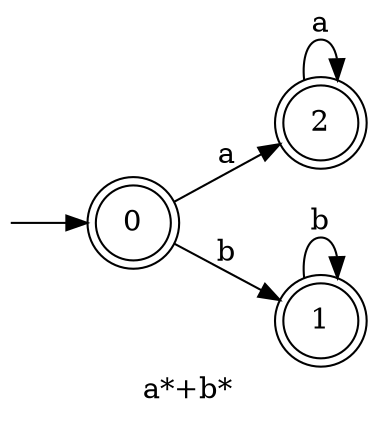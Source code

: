 digraph finite_state_machine {
  rankdir=LR;  
  size="8,5"  label="a*+b*"  node [shape = doublecircle]; "0" "2" "1";
  node [shape = circle];
  __I__ [label="", style=invis, width=0]
  __I__ -> "0"
  "0" -> "2" [label = a];
  "0" -> "1" [label = b];
  "2" -> "2" [label = a];
  "1" -> "1" [label = b];
}
